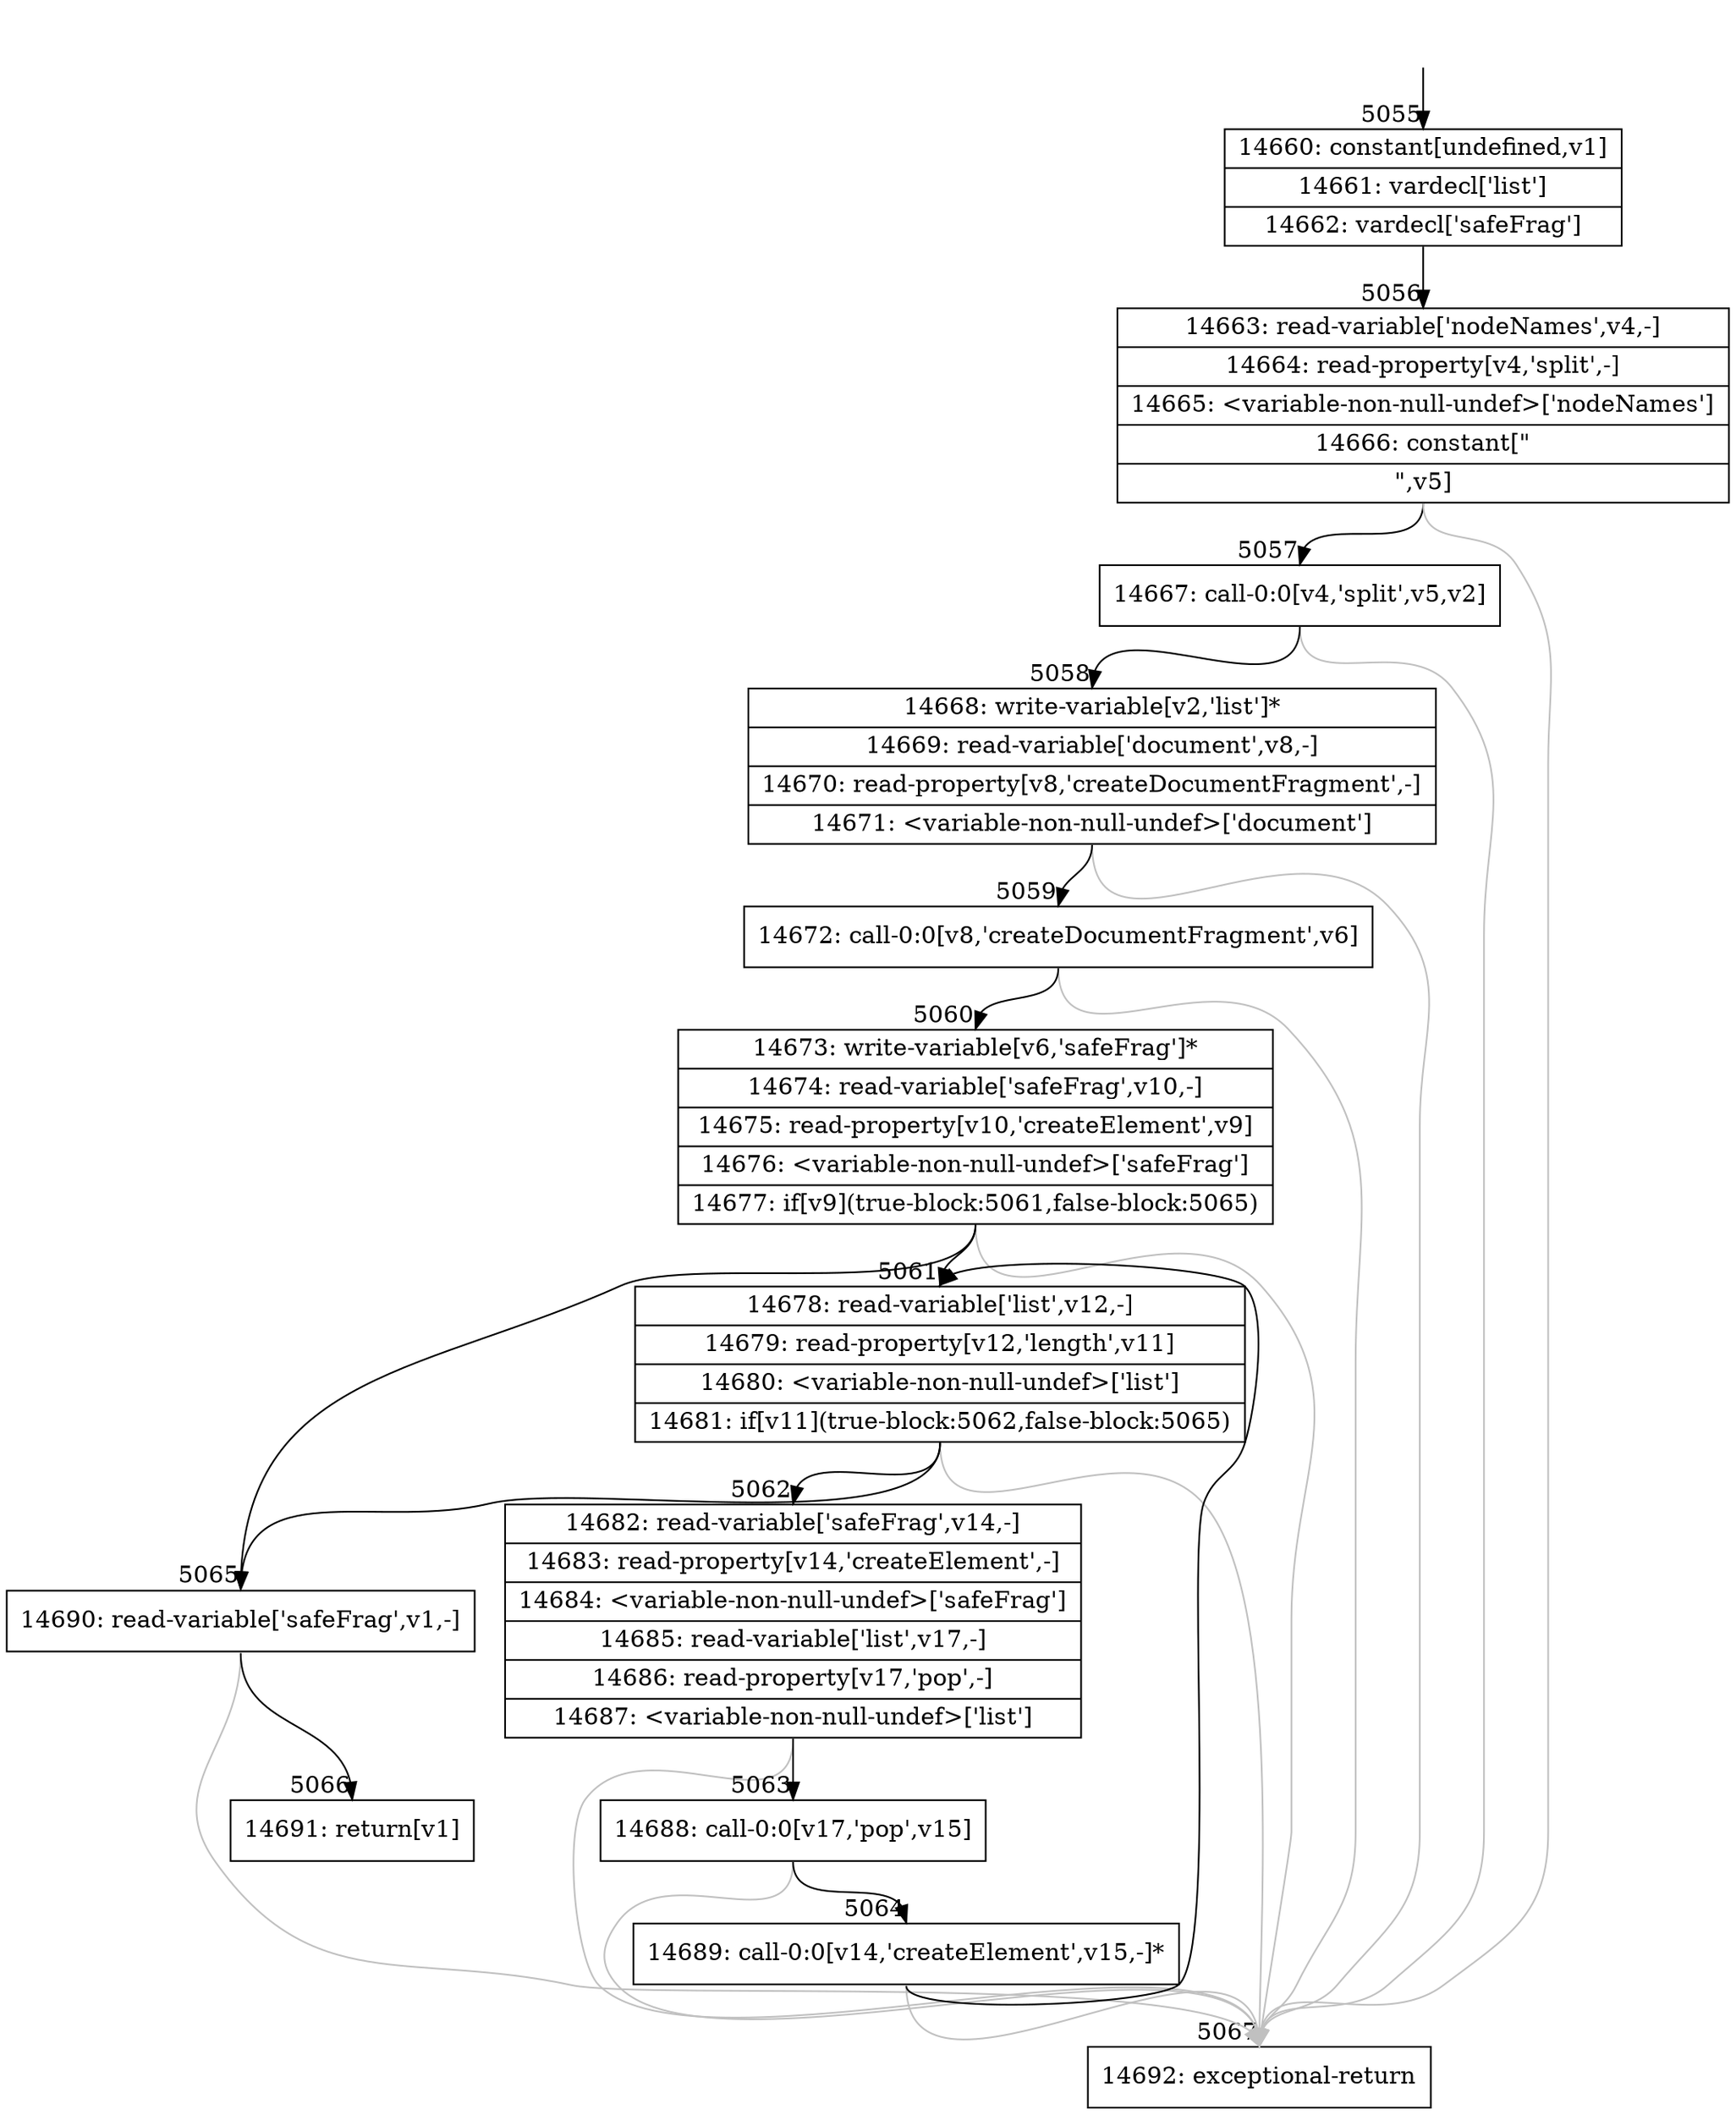 digraph {
rankdir="TD"
BB_entry324[shape=none,label=""];
BB_entry324 -> BB5055 [tailport=s, headport=n, headlabel="    5055"]
BB5055 [shape=record label="{14660: constant[undefined,v1]|14661: vardecl['list']|14662: vardecl['safeFrag']}" ] 
BB5055 -> BB5056 [tailport=s, headport=n, headlabel="      5056"]
BB5056 [shape=record label="{14663: read-variable['nodeNames',v4,-]|14664: read-property[v4,'split',-]|14665: \<variable-non-null-undef\>['nodeNames']|14666: constant[\"|\",v5]}" ] 
BB5056 -> BB5057 [tailport=s, headport=n, headlabel="      5057"]
BB5056 -> BB5067 [tailport=s, headport=n, color=gray, headlabel="      5067"]
BB5057 [shape=record label="{14667: call-0:0[v4,'split',v5,v2]}" ] 
BB5057 -> BB5058 [tailport=s, headport=n, headlabel="      5058"]
BB5057 -> BB5067 [tailport=s, headport=n, color=gray]
BB5058 [shape=record label="{14668: write-variable[v2,'list']*|14669: read-variable['document',v8,-]|14670: read-property[v8,'createDocumentFragment',-]|14671: \<variable-non-null-undef\>['document']}" ] 
BB5058 -> BB5059 [tailport=s, headport=n, headlabel="      5059"]
BB5058 -> BB5067 [tailport=s, headport=n, color=gray]
BB5059 [shape=record label="{14672: call-0:0[v8,'createDocumentFragment',v6]}" ] 
BB5059 -> BB5060 [tailport=s, headport=n, headlabel="      5060"]
BB5059 -> BB5067 [tailport=s, headport=n, color=gray]
BB5060 [shape=record label="{14673: write-variable[v6,'safeFrag']*|14674: read-variable['safeFrag',v10,-]|14675: read-property[v10,'createElement',v9]|14676: \<variable-non-null-undef\>['safeFrag']|14677: if[v9](true-block:5061,false-block:5065)}" ] 
BB5060 -> BB5061 [tailport=s, headport=n, headlabel="      5061"]
BB5060 -> BB5065 [tailport=s, headport=n, headlabel="      5065"]
BB5060 -> BB5067 [tailport=s, headport=n, color=gray]
BB5061 [shape=record label="{14678: read-variable['list',v12,-]|14679: read-property[v12,'length',v11]|14680: \<variable-non-null-undef\>['list']|14681: if[v11](true-block:5062,false-block:5065)}" ] 
BB5061 -> BB5062 [tailport=s, headport=n, headlabel="      5062"]
BB5061 -> BB5065 [tailport=s, headport=n]
BB5061 -> BB5067 [tailport=s, headport=n, color=gray]
BB5062 [shape=record label="{14682: read-variable['safeFrag',v14,-]|14683: read-property[v14,'createElement',-]|14684: \<variable-non-null-undef\>['safeFrag']|14685: read-variable['list',v17,-]|14686: read-property[v17,'pop',-]|14687: \<variable-non-null-undef\>['list']}" ] 
BB5062 -> BB5063 [tailport=s, headport=n, headlabel="      5063"]
BB5062 -> BB5067 [tailport=s, headport=n, color=gray]
BB5063 [shape=record label="{14688: call-0:0[v17,'pop',v15]}" ] 
BB5063 -> BB5064 [tailport=s, headport=n, headlabel="      5064"]
BB5063 -> BB5067 [tailport=s, headport=n, color=gray]
BB5064 [shape=record label="{14689: call-0:0[v14,'createElement',v15,-]*}" ] 
BB5064 -> BB5061 [tailport=s, headport=n]
BB5064 -> BB5067 [tailport=s, headport=n, color=gray]
BB5065 [shape=record label="{14690: read-variable['safeFrag',v1,-]}" ] 
BB5065 -> BB5066 [tailport=s, headport=n, headlabel="      5066"]
BB5065 -> BB5067 [tailport=s, headport=n, color=gray]
BB5066 [shape=record label="{14691: return[v1]}" ] 
BB5067 [shape=record label="{14692: exceptional-return}" ] 
}
